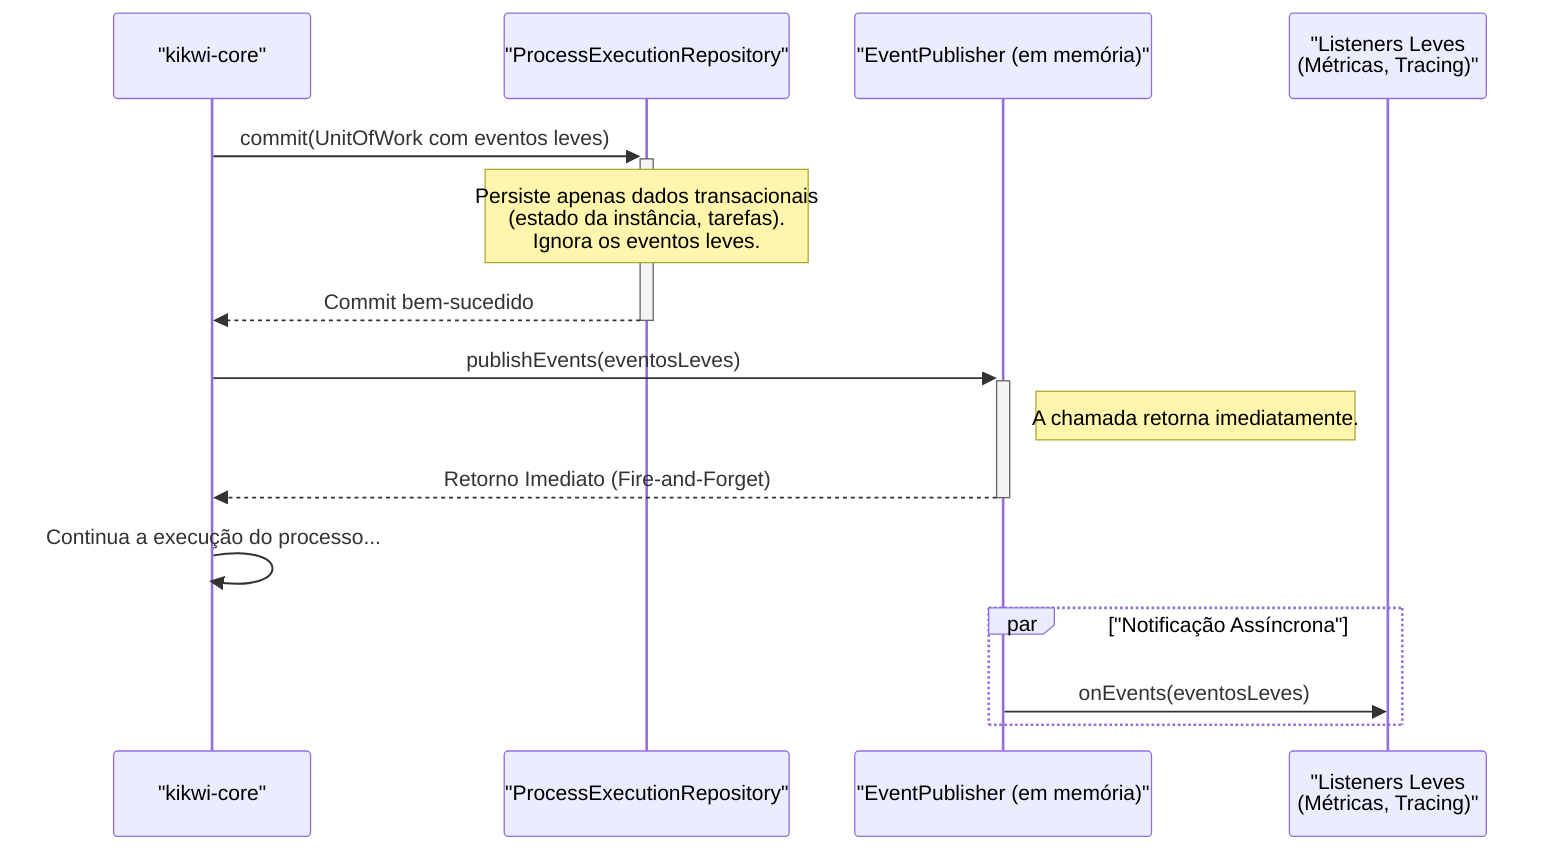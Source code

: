 sequenceDiagram
    participant Core as "kikwi-core"
    participant Repository as "ProcessExecutionRepository"
    participant Publisher as "EventPublisher (em memória)"
    participant Listeners as "Listeners Leves<br>(Métricas, Tracing)"

    Core->>+Repository: commit(UnitOfWork com eventos leves)
    Note over Repository: Persiste apenas dados transacionais<br>(estado da instância, tarefas).<br>Ignora os eventos leves.
    Repository-->>-Core: Commit bem-sucedido

    Core->>+Publisher: publishEvents(eventosLeves)
    Note right of Publisher: A chamada retorna imediatamente.
    Publisher-->>-Core: Retorno Imediato (Fire-and-Forget)

    Core->>Core: Continua a execução do processo...

    par "Notificação Assíncrona"
        Publisher->>Listeners: onEvents(eventosLeves)
    end